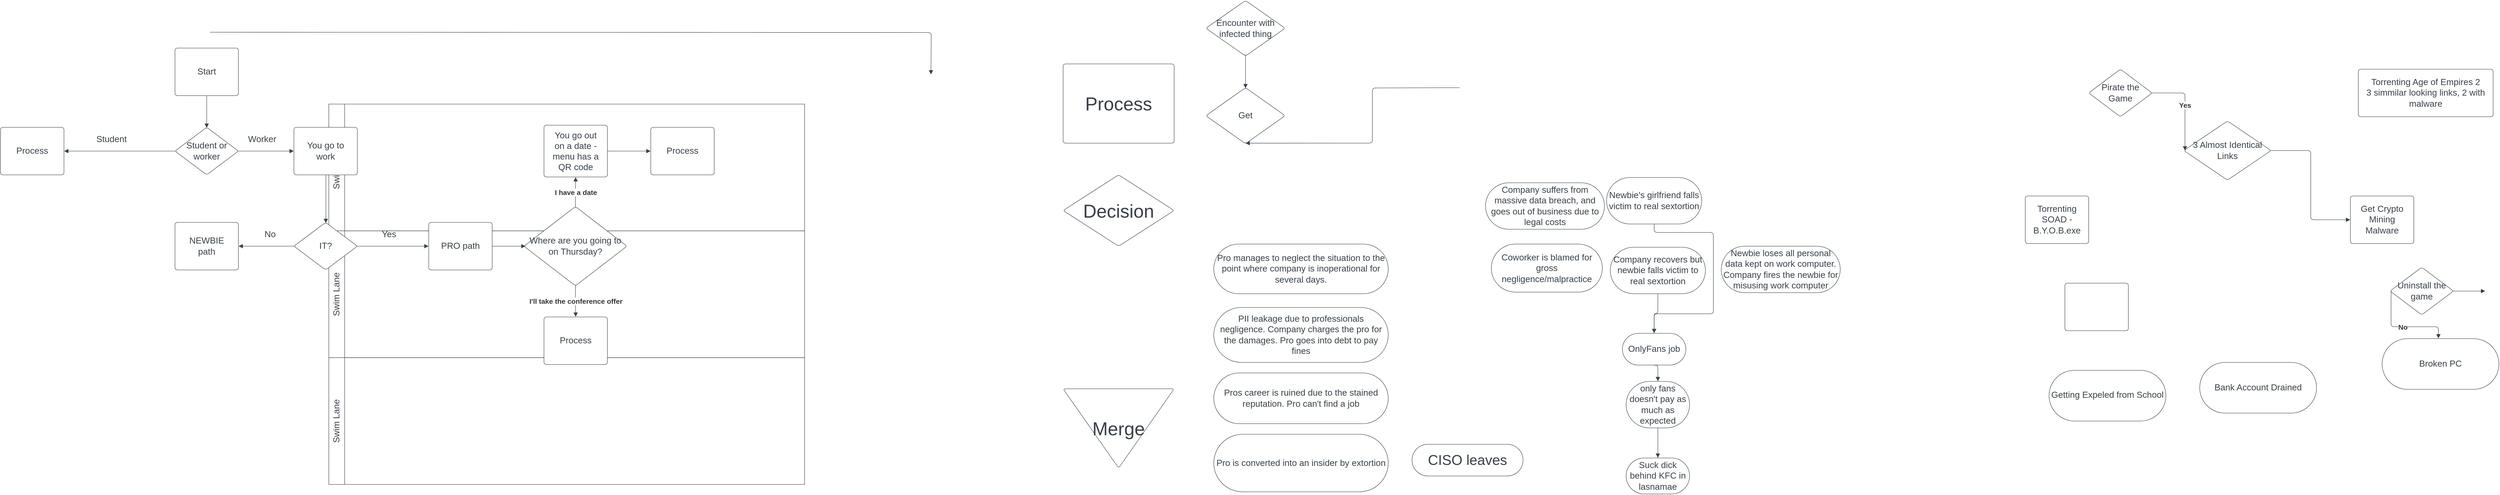 <mxfile version="20.6.0" type="github">
  <diagram id="C5RBs43oDa-KdzZeNtuy" name="Page-1">
    <mxGraphModel dx="7342" dy="3120" grid="1" gridSize="10" guides="1" tooltips="1" connect="1" arrows="1" fold="1" page="1" pageScale="1" pageWidth="827" pageHeight="1169" math="0" shadow="0">
      <root>
        <mxCell id="WIyWlLk6GJQsqaUBKTNV-0" />
        <mxCell id="WIyWlLk6GJQsqaUBKTNV-1" parent="WIyWlLk6GJQsqaUBKTNV-0" />
        <UserObject label="Torrenting Age of Empires 2&#xa;3 simmilar looking links, 2 with malware" lucidchartObjectId="aHn~U2lk~q1L" id="Fv76a3I3B7tXcrqNxbKV-1">
          <mxCell style="html=1;overflow=block;blockSpacing=1;whiteSpace=wrap;fontSize=16.7;fontColor=#3a414a;spacing=9;strokeColor=#3a414a;strokeOpacity=100;rounded=1;absoluteArcSize=1;arcSize=9;strokeWidth=0.8;" vertex="1" parent="WIyWlLk6GJQsqaUBKTNV-1">
            <mxGeometry x="3240" y="170" width="255" height="90" as="geometry" />
          </mxCell>
        </UserObject>
        <UserObject label="Torrenting SOAD - B.Y.O.B.exe" lucidchartObjectId="pJn~HxXWkLlU" id="Fv76a3I3B7tXcrqNxbKV-2">
          <mxCell style="html=1;overflow=block;blockSpacing=1;whiteSpace=wrap;fontSize=16.7;fontColor=#3a414a;spacing=9;strokeColor=#3a414a;strokeOpacity=100;rounded=1;absoluteArcSize=1;arcSize=9;strokeWidth=0.8;" vertex="1" parent="WIyWlLk6GJQsqaUBKTNV-1">
            <mxGeometry x="2610" y="410" width="120" height="90" as="geometry" />
          </mxCell>
        </UserObject>
        <UserObject label="" lucidchartObjectId="~7ybA-g.w8CT" id="Fv76a3I3B7tXcrqNxbKV-3">
          <mxCell style="html=1;overflow=block;blockSpacing=1;whiteSpace=wrap;fontSize=13;spacing=9;strokeColor=#3a414a;strokeOpacity=100;rounded=1;absoluteArcSize=1;arcSize=9;strokeWidth=0.8;" vertex="1" parent="WIyWlLk6GJQsqaUBKTNV-1">
            <mxGeometry x="2685" y="575" width="120" height="90" as="geometry" />
          </mxCell>
        </UserObject>
        <UserObject label="&lt;div style=&quot;display: flex; justify-content: center; text-align: center; align-items: baseline; font-size: 0; line-height: 1.25;margin-top: -2px;&quot;&gt;&lt;span&gt;&lt;span style=&quot;font-size:16.7px;color:#3a414a;&quot;&gt;&lt;span style=&quot;font-size:16.7px;color:#3a414a;&quot;&gt;Gett&lt;/span&gt;&lt;span style=&quot;font-size:16.7px;color:#3a414a;&quot;&gt;ing Expeled from School&lt;/span&gt;&lt;/span&gt;&lt;/span&gt;&lt;/div&gt;" lucidchartObjectId="j9ybhGpfoPrV" id="Fv76a3I3B7tXcrqNxbKV-4">
          <mxCell style="html=1;overflow=block;blockSpacing=1;whiteSpace=wrap;rounded=1;arcSize=50;fontSize=13;spacing=3.8;strokeColor=#3a414a;strokeOpacity=100;strokeWidth=0.8;" vertex="1" parent="WIyWlLk6GJQsqaUBKTNV-1">
            <mxGeometry x="2655" y="740" width="221" height="96" as="geometry" />
          </mxCell>
        </UserObject>
        <UserObject label="Broken PC" lucidchartObjectId="e-yb9OJhcvEY" id="Fv76a3I3B7tXcrqNxbKV-5">
          <mxCell style="html=1;overflow=block;blockSpacing=1;whiteSpace=wrap;rounded=1;arcSize=50;fontSize=16.7;fontColor=#3a414a;spacing=3.8;strokeColor=#3a414a;strokeOpacity=100;strokeWidth=0.8;" vertex="1" parent="WIyWlLk6GJQsqaUBKTNV-1">
            <mxGeometry x="3285" y="680" width="221" height="96" as="geometry" />
          </mxCell>
        </UserObject>
        <UserObject label="Bank Account Drained" lucidchartObjectId="G~ybInmnv5Qn" id="Fv76a3I3B7tXcrqNxbKV-6">
          <mxCell style="html=1;overflow=block;blockSpacing=1;whiteSpace=wrap;rounded=1;arcSize=50;fontSize=16.7;fontColor=#3a414a;spacing=3.8;strokeColor=#3a414a;strokeOpacity=100;strokeWidth=0.8;" vertex="1" parent="WIyWlLk6GJQsqaUBKTNV-1">
            <mxGeometry x="2940" y="725" width="221" height="96" as="geometry" />
          </mxCell>
        </UserObject>
        <UserObject label="Pirate the Game" lucidchartObjectId="fbzbBZL41lnq" id="Fv76a3I3B7tXcrqNxbKV-7">
          <mxCell style="html=1;overflow=block;blockSpacing=1;whiteSpace=wrap;rhombus;fontSize=16.7;fontColor=#3a414a;spacing=3.8;strokeColor=#3a414a;strokeOpacity=100;rounded=1;absoluteArcSize=1;arcSize=9;strokeWidth=0.8;" vertex="1" parent="WIyWlLk6GJQsqaUBKTNV-1">
            <mxGeometry x="2730" y="170" width="120" height="90" as="geometry" />
          </mxCell>
        </UserObject>
        <UserObject label="" lucidchartObjectId="wbzbQ69lEg2k" id="Fv76a3I3B7tXcrqNxbKV-8">
          <mxCell style="html=1;jettySize=18;whiteSpace=wrap;fontSize=13.3;fontColor=#333333;fontStyle=1;strokeColor=#3a414a;strokeOpacity=100;strokeWidth=0.8;rounded=1;arcSize=12;edgeStyle=orthogonalEdgeStyle;startArrow=none;endArrow=block;endFill=1;exitX=0.984;exitY=0.5;exitPerimeter=0;entryX=0.013;entryY=0.5;entryPerimeter=0;" edge="1" parent="WIyWlLk6GJQsqaUBKTNV-1" source="Fv76a3I3B7tXcrqNxbKV-7" target="Fv76a3I3B7tXcrqNxbKV-10">
            <mxGeometry width="100" height="100" relative="1" as="geometry">
              <Array as="points" />
            </mxGeometry>
          </mxCell>
        </UserObject>
        <mxCell id="Fv76a3I3B7tXcrqNxbKV-9" value="Yes" style="text;html=1;resizable=0;labelBackgroundColor=default;align=center;verticalAlign=middle;fontStyle=1;fontColor=#333333;fontSize=13.3;" vertex="1" parent="Fv76a3I3B7tXcrqNxbKV-8">
          <mxGeometry relative="1" as="geometry" />
        </mxCell>
        <UserObject label="3 Almost Identical Links" lucidchartObjectId="IbzbPci9w6el" id="Fv76a3I3B7tXcrqNxbKV-10">
          <mxCell style="html=1;overflow=block;blockSpacing=1;whiteSpace=wrap;rhombus;fontSize=16.7;fontColor=#3a414a;spacing=3.8;strokeColor=#3a414a;strokeOpacity=100;rounded=1;absoluteArcSize=1;arcSize=9;strokeWidth=0.8;" vertex="1" parent="WIyWlLk6GJQsqaUBKTNV-1">
            <mxGeometry x="2910" y="268" width="165" height="112" as="geometry" />
          </mxCell>
        </UserObject>
        <UserObject label="Get Crypto Mining Malware" lucidchartObjectId="3czbiZbNeALd" id="Fv76a3I3B7tXcrqNxbKV-11">
          <mxCell style="html=1;overflow=block;blockSpacing=1;whiteSpace=wrap;fontSize=16.7;fontColor=#3a414a;spacing=9;strokeColor=#3a414a;strokeOpacity=100;rounded=1;absoluteArcSize=1;arcSize=9;strokeWidth=0.8;" vertex="1" parent="WIyWlLk6GJQsqaUBKTNV-1">
            <mxGeometry x="3225" y="410" width="120" height="90" as="geometry" />
          </mxCell>
        </UserObject>
        <UserObject label="" lucidchartObjectId="Fdzbukbe~-6w" id="Fv76a3I3B7tXcrqNxbKV-12">
          <mxCell style="html=1;jettySize=18;whiteSpace=wrap;fontSize=13;strokeColor=#3a414a;strokeOpacity=100;strokeWidth=0.8;rounded=1;arcSize=12;edgeStyle=orthogonalEdgeStyle;startArrow=none;endArrow=block;endFill=1;exitX=0.987;exitY=0.5;exitPerimeter=0;entryX=-0.003;entryY=0.5;entryPerimeter=0;" edge="1" parent="WIyWlLk6GJQsqaUBKTNV-1" source="Fv76a3I3B7tXcrqNxbKV-10" target="Fv76a3I3B7tXcrqNxbKV-11">
            <mxGeometry width="100" height="100" relative="1" as="geometry">
              <Array as="points" />
            </mxGeometry>
          </mxCell>
        </UserObject>
        <UserObject label="Uninstall the game" lucidchartObjectId="VfzbTYH0x9K3" id="Fv76a3I3B7tXcrqNxbKV-13">
          <mxCell style="html=1;overflow=block;blockSpacing=1;whiteSpace=wrap;rhombus;fontSize=16.7;fontColor=#3a414a;spacing=3.8;strokeColor=#3a414a;strokeOpacity=100;rounded=1;absoluteArcSize=1;arcSize=9;strokeWidth=0.8;" vertex="1" parent="WIyWlLk6GJQsqaUBKTNV-1">
            <mxGeometry x="3300" y="545" width="120" height="90" as="geometry" />
          </mxCell>
        </UserObject>
        <UserObject label="" lucidchartObjectId="9fzbxa7C7ogB" id="Fv76a3I3B7tXcrqNxbKV-14">
          <mxCell style="html=1;jettySize=18;whiteSpace=wrap;fontSize=13;strokeColor=#3a414a;strokeOpacity=100;strokeWidth=0.8;rounded=1;arcSize=12;edgeStyle=orthogonalEdgeStyle;startArrow=none;endArrow=block;endFill=1;exitX=0.984;exitY=0.5;exitPerimeter=0;" edge="1" parent="WIyWlLk6GJQsqaUBKTNV-1" source="Fv76a3I3B7tXcrqNxbKV-13">
            <mxGeometry width="100" height="100" relative="1" as="geometry">
              <Array as="points" />
              <mxPoint x="3480" y="590" as="targetPoint" />
            </mxGeometry>
          </mxCell>
        </UserObject>
        <UserObject label="" lucidchartObjectId="pgzbawx5_AJ5" id="Fv76a3I3B7tXcrqNxbKV-15">
          <mxCell style="html=1;jettySize=18;whiteSpace=wrap;fontSize=13.3;fontColor=#333333;fontStyle=1;strokeColor=#3a414a;strokeOpacity=100;strokeWidth=0.8;rounded=1;arcSize=12;edgeStyle=orthogonalEdgeStyle;startArrow=none;endArrow=block;endFill=1;exitX=0.016;exitY=0.5;exitPerimeter=0;entryX=0.482;entryY=-0.004;entryPerimeter=0;" edge="1" parent="WIyWlLk6GJQsqaUBKTNV-1" source="Fv76a3I3B7tXcrqNxbKV-13" target="Fv76a3I3B7tXcrqNxbKV-5">
            <mxGeometry width="100" height="100" relative="1" as="geometry">
              <Array as="points" />
            </mxGeometry>
          </mxCell>
        </UserObject>
        <mxCell id="Fv76a3I3B7tXcrqNxbKV-16" value="No" style="text;html=1;resizable=0;labelBackgroundColor=default;align=center;verticalAlign=middle;fontStyle=1;fontColor=#333333;fontSize=13.3;" vertex="1" parent="Fv76a3I3B7tXcrqNxbKV-15">
          <mxGeometry relative="1" as="geometry" />
        </mxCell>
        <UserObject label="Newbie loses all personal data kept on work computer. Company fires the newbie for misusing work computer" lucidchartObjectId="TFn~0lkABdut" id="Fv76a3I3B7tXcrqNxbKV-17">
          <mxCell style="html=1;overflow=block;blockSpacing=1;whiteSpace=wrap;rounded=1;arcSize=50;fontSize=16.7;fontColor=#3a414a;spacing=3.8;strokeColor=#3a414a;strokeOpacity=100;strokeWidth=0.8;" vertex="1" parent="WIyWlLk6GJQsqaUBKTNV-1">
            <mxGeometry x="2035" y="505" width="225" height="88" as="geometry" />
          </mxCell>
        </UserObject>
        <UserObject label="Company recovers but newbie falls victim to real sextortion" lucidchartObjectId="WFn~1iyr0TYj" id="Fv76a3I3B7tXcrqNxbKV-18">
          <mxCell style="html=1;overflow=block;blockSpacing=1;whiteSpace=wrap;rounded=1;arcSize=50;fontSize=16.7;fontColor=#3a414a;spacing=3.8;strokeColor=#3a414a;strokeOpacity=100;strokeWidth=0.8;" vertex="1" parent="WIyWlLk6GJQsqaUBKTNV-1">
            <mxGeometry x="1825" y="507" width="180" height="88" as="geometry" />
          </mxCell>
        </UserObject>
        <UserObject label="OnlyFans job" lucidchartObjectId="wIn~rF7nmvWi" id="Fv76a3I3B7tXcrqNxbKV-19">
          <mxCell style="html=1;overflow=block;blockSpacing=1;whiteSpace=wrap;rounded=1;arcSize=50;fontSize=16.7;fontColor=#3a414a;spacing=3.8;strokeColor=#3a414a;strokeOpacity=100;strokeWidth=0.8;" vertex="1" parent="WIyWlLk6GJQsqaUBKTNV-1">
            <mxGeometry x="1848" y="670" width="120" height="60" as="geometry" />
          </mxCell>
        </UserObject>
        <UserObject label="" lucidchartObjectId="FIn~wVFJKGvR" id="Fv76a3I3B7tXcrqNxbKV-20">
          <mxCell style="html=1;jettySize=18;whiteSpace=wrap;fontSize=13;strokeColor=#3a414a;strokeOpacity=100;strokeWidth=0.8;rounded=1;arcSize=12;edgeStyle=orthogonalEdgeStyle;startArrow=none;endArrow=block;endFill=1;exitX=0.5;exitY=1.004;exitPerimeter=0;entryX=0.5;entryY=-0.006;entryPerimeter=0;" edge="1" parent="WIyWlLk6GJQsqaUBKTNV-1" source="Fv76a3I3B7tXcrqNxbKV-18" target="Fv76a3I3B7tXcrqNxbKV-19">
            <mxGeometry width="100" height="100" relative="1" as="geometry">
              <Array as="points" />
            </mxGeometry>
          </mxCell>
        </UserObject>
        <UserObject label="Pro manages to neglect the situation to the point where company is inoperational for several days." lucidchartObjectId="YKn~h_X4o1VD" id="Fv76a3I3B7tXcrqNxbKV-21">
          <mxCell style="html=1;overflow=block;blockSpacing=1;whiteSpace=wrap;rounded=1;arcSize=50;fontSize=16.7;fontColor=#3a414a;spacing=3.8;strokeColor=#3a414a;strokeOpacity=100;strokeWidth=0.8;" vertex="1" parent="WIyWlLk6GJQsqaUBKTNV-1">
            <mxGeometry x="1075" y="501" width="330" height="94" as="geometry" />
          </mxCell>
        </UserObject>
        <UserObject label="Company suffers from massive data breach, and goes out of business due to legal costs" lucidchartObjectId="5Kn~Tkd7QFde" id="Fv76a3I3B7tXcrqNxbKV-22">
          <mxCell style="html=1;overflow=block;blockSpacing=1;whiteSpace=wrap;rounded=1;arcSize=50;fontSize=16.7;fontColor=#3a414a;spacing=3.8;strokeColor=#3a414a;strokeOpacity=100;strokeWidth=0.8;" vertex="1" parent="WIyWlLk6GJQsqaUBKTNV-1">
            <mxGeometry x="1589" y="385" width="225" height="88" as="geometry" />
          </mxCell>
        </UserObject>
        <UserObject label="Coworker is blamed for gross negligence/malpractice" lucidchartObjectId="NWn~ygerSUhz" id="Fv76a3I3B7tXcrqNxbKV-23">
          <mxCell style="html=1;overflow=block;blockSpacing=1;whiteSpace=wrap;rounded=1;arcSize=50;fontSize=16.7;fontColor=#3a414a;spacing=3.8;strokeColor=#3a414a;strokeOpacity=100;strokeWidth=0.8;" vertex="1" parent="WIyWlLk6GJQsqaUBKTNV-1">
            <mxGeometry x="1600" y="501" width="210" height="91" as="geometry" />
          </mxCell>
        </UserObject>
        <UserObject label="Encounter with infected thing" lucidchartObjectId="GYn~yvQWlH8s" id="Fv76a3I3B7tXcrqNxbKV-24">
          <mxCell style="html=1;overflow=block;blockSpacing=1;whiteSpace=wrap;rhombus;fontSize=16.7;fontColor=#3a414a;spacing=3.8;strokeColor=#3a414a;strokeOpacity=100;rounded=1;absoluteArcSize=1;arcSize=9;strokeWidth=0.8;" vertex="1" parent="WIyWlLk6GJQsqaUBKTNV-1">
            <mxGeometry x="1060" y="40" width="150" height="105" as="geometry" />
          </mxCell>
        </UserObject>
        <UserObject label="" lucidchartObjectId="GYn~lvGw1G5n" id="Fv76a3I3B7tXcrqNxbKV-25">
          <mxCell style="html=1;jettySize=18;whiteSpace=wrap;fontSize=13;strokeColor=#3a414a;strokeOpacity=100;strokeWidth=0.8;rounded=1;arcSize=12;edgeStyle=orthogonalEdgeStyle;startArrow=none;endArrow=block;endFill=1;exitX=0.5;exitY=0.99;exitPerimeter=0;entryX=0.5;entryY=0.01;entryPerimeter=0;" edge="1" parent="WIyWlLk6GJQsqaUBKTNV-1" source="Fv76a3I3B7tXcrqNxbKV-24" target="Fv76a3I3B7tXcrqNxbKV-26">
            <mxGeometry width="100" height="100" relative="1" as="geometry">
              <Array as="points" />
            </mxGeometry>
          </mxCell>
        </UserObject>
        <UserObject label="Get" lucidchartObjectId="GYn~DvPPzlFX" id="Fv76a3I3B7tXcrqNxbKV-26">
          <mxCell style="html=1;overflow=block;blockSpacing=1;whiteSpace=wrap;rhombus;fontSize=16.7;fontColor=#3a414a;spacing=3.8;strokeColor=#3a414a;strokeOpacity=100;rounded=1;absoluteArcSize=1;arcSize=9;strokeWidth=0.8;" vertex="1" parent="WIyWlLk6GJQsqaUBKTNV-1">
            <mxGeometry x="1060" y="205" width="150" height="106" as="geometry" />
          </mxCell>
        </UserObject>
        <UserObject label="Process" lucidchartObjectId="-6ybv-WZj0Fk" id="Fv76a3I3B7tXcrqNxbKV-27">
          <mxCell style="html=1;overflow=block;blockSpacing=1;whiteSpace=wrap;fontSize=35;fontColor=#3a414a;spacing=9;strokeColor=#3a414a;strokeOpacity=100;rounded=1;absoluteArcSize=1;arcSize=9;strokeWidth=0.8;" vertex="1" parent="WIyWlLk6GJQsqaUBKTNV-1">
            <mxGeometry x="790" y="160" width="210" height="150" as="geometry" />
          </mxCell>
        </UserObject>
        <UserObject label="Decision" lucidchartObjectId="k7ybLrz14hTr" id="Fv76a3I3B7tXcrqNxbKV-28">
          <mxCell style="html=1;overflow=block;blockSpacing=1;whiteSpace=wrap;rhombus;fontSize=35;fontColor=#3a414a;spacing=3.8;strokeColor=#3a414a;strokeOpacity=100;rounded=1;absoluteArcSize=1;arcSize=9;strokeWidth=0.8;" vertex="1" parent="WIyWlLk6GJQsqaUBKTNV-1">
            <mxGeometry x="790" y="370" width="210" height="135" as="geometry" />
          </mxCell>
        </UserObject>
        <UserObject label="CISO leaves" lucidchartObjectId="B7yb_Pnw9.HB" id="Fv76a3I3B7tXcrqNxbKV-29">
          <mxCell style="html=1;overflow=block;blockSpacing=1;whiteSpace=wrap;rounded=1;arcSize=50;fontSize=26.7;fontColor=#3a414a;spacing=3.8;strokeColor=#3a414a;strokeOpacity=100;strokeWidth=0.8;" vertex="1" parent="WIyWlLk6GJQsqaUBKTNV-1">
            <mxGeometry x="1450" y="880" width="210" height="60" as="geometry" />
          </mxCell>
        </UserObject>
        <UserObject label="Merge" lucidchartObjectId="t8ybQ4ks~9Tp" id="Fv76a3I3B7tXcrqNxbKV-30">
          <mxCell style="html=1;overflow=block;blockSpacing=1;whiteSpace=wrap;triangle;direction=south;anchorPointDirection=0;fontSize=35;fontColor=#3a414a;spacing=3.8;strokeColor=#3a414a;strokeOpacity=100;rounded=1;absoluteArcSize=1;arcSize=9;strokeWidth=0.8;" vertex="1" parent="WIyWlLk6GJQsqaUBKTNV-1">
            <mxGeometry x="790" y="775" width="210" height="150" as="geometry" />
          </mxCell>
        </UserObject>
        <UserObject label="Newbie&#39;s girlfriend falls victim to real sextortion" lucidchartObjectId="gbzbr81Mn5zN" id="Fv76a3I3B7tXcrqNxbKV-31">
          <mxCell style="html=1;overflow=block;blockSpacing=1;whiteSpace=wrap;rounded=1;arcSize=50;fontSize=16.7;fontColor=#3a414a;spacing=3.8;strokeColor=#3a414a;strokeOpacity=100;strokeWidth=0.8;" vertex="1" parent="WIyWlLk6GJQsqaUBKTNV-1">
            <mxGeometry x="1818" y="375" width="180" height="88" as="geometry" />
          </mxCell>
        </UserObject>
        <UserObject label="" lucidchartObjectId="KbzbhwGE0zK2" id="Fv76a3I3B7tXcrqNxbKV-32">
          <mxCell style="html=1;jettySize=18;whiteSpace=wrap;fontSize=13;strokeColor=#3a414a;strokeOpacity=100;strokeWidth=0.8;rounded=1;arcSize=12;edgeStyle=orthogonalEdgeStyle;startArrow=none;endArrow=block;endFill=1;exitX=0.5;exitY=1.004;exitPerimeter=0;entryX=0.5;entryY=-0.006;entryPerimeter=0;" edge="1" parent="WIyWlLk6GJQsqaUBKTNV-1" source="Fv76a3I3B7tXcrqNxbKV-31" target="Fv76a3I3B7tXcrqNxbKV-19">
            <mxGeometry width="100" height="100" relative="1" as="geometry">
              <Array as="points">
                <mxPoint x="1908" y="479" />
                <mxPoint x="2020" y="479" />
                <mxPoint x="2020" y="633" />
                <mxPoint x="1908" y="633" />
              </Array>
            </mxGeometry>
          </mxCell>
        </UserObject>
        <UserObject label="PII leakage due to professionals negligence. Company charges the pro for the damages. Pro goes into debt to pay fines" lucidchartObjectId="dqzb7Q81FWva" id="Fv76a3I3B7tXcrqNxbKV-33">
          <mxCell style="html=1;overflow=block;blockSpacing=1;whiteSpace=wrap;rounded=1;arcSize=50;fontSize=16.7;fontColor=#3a414a;spacing=3.8;strokeColor=#3a414a;strokeOpacity=100;strokeWidth=0.8;" vertex="1" parent="WIyWlLk6GJQsqaUBKTNV-1">
            <mxGeometry x="1075" y="621" width="330" height="104" as="geometry" />
          </mxCell>
        </UserObject>
        <UserObject label="Pros career is ruined due to the stained reputation. Pro can&#39;t find a job" lucidchartObjectId="1qzbNTaXmMs5" id="Fv76a3I3B7tXcrqNxbKV-34">
          <mxCell style="html=1;overflow=block;blockSpacing=1;whiteSpace=wrap;rounded=1;arcSize=50;fontSize=16.7;fontColor=#3a414a;spacing=3.8;strokeColor=#3a414a;strokeOpacity=100;strokeWidth=0.8;" vertex="1" parent="WIyWlLk6GJQsqaUBKTNV-1">
            <mxGeometry x="1075" y="745" width="330" height="96" as="geometry" />
          </mxCell>
        </UserObject>
        <UserObject label="Pro is converted into an insider by extortion" lucidchartObjectId="NrzbvfS4pkd~" id="Fv76a3I3B7tXcrqNxbKV-35">
          <mxCell style="html=1;overflow=block;blockSpacing=1;whiteSpace=wrap;rounded=1;arcSize=50;fontSize=16.7;fontColor=#3a414a;spacing=3.8;strokeColor=#3a414a;strokeOpacity=100;strokeWidth=0.8;" vertex="1" parent="WIyWlLk6GJQsqaUBKTNV-1">
            <mxGeometry x="1075" y="861" width="330" height="109" as="geometry" />
          </mxCell>
        </UserObject>
        <UserObject label="" lucidchartObjectId="evzbR4wp72Lu" id="Fv76a3I3B7tXcrqNxbKV-36">
          <mxCell style="html=1;jettySize=18;whiteSpace=wrap;fontSize=13;strokeColor=#3a414a;strokeOpacity=100;strokeWidth=0.8;rounded=1;arcSize=12;edgeStyle=orthogonalEdgeStyle;startArrow=none;endArrow=block;endFill=1;exitX=0.5;exitY=1.006;exitPerimeter=0;entryX=0.5;entryY=-0.004;entryPerimeter=0;" edge="1" parent="WIyWlLk6GJQsqaUBKTNV-1" source="Fv76a3I3B7tXcrqNxbKV-19" target="Fv76a3I3B7tXcrqNxbKV-37">
            <mxGeometry width="100" height="100" relative="1" as="geometry">
              <Array as="points" />
            </mxGeometry>
          </mxCell>
        </UserObject>
        <UserObject label="only fans doesn&#39;t pay as much as expected" lucidchartObjectId="gvzbGEmv-~gL" id="Fv76a3I3B7tXcrqNxbKV-37">
          <mxCell style="html=1;overflow=block;blockSpacing=1;whiteSpace=wrap;rounded=1;arcSize=50;fontSize=16.7;fontColor=#3a414a;spacing=3.8;strokeColor=#3a414a;strokeOpacity=100;strokeWidth=0.8;" vertex="1" parent="WIyWlLk6GJQsqaUBKTNV-1">
            <mxGeometry x="1855" y="761" width="120" height="88" as="geometry" />
          </mxCell>
        </UserObject>
        <UserObject label="" lucidchartObjectId="pvzbnMMgi4mJ" id="Fv76a3I3B7tXcrqNxbKV-38">
          <mxCell style="html=1;jettySize=18;whiteSpace=wrap;fontSize=13;strokeColor=#3a414a;strokeOpacity=100;strokeWidth=0.8;rounded=1;arcSize=12;edgeStyle=orthogonalEdgeStyle;startArrow=none;endArrow=block;endFill=1;exitX=0.5;exitY=1.004;exitPerimeter=0;entryX=0.5;entryY=-0.006;entryPerimeter=0;" edge="1" parent="WIyWlLk6GJQsqaUBKTNV-1" source="Fv76a3I3B7tXcrqNxbKV-37" target="Fv76a3I3B7tXcrqNxbKV-39">
            <mxGeometry width="100" height="100" relative="1" as="geometry">
              <Array as="points" />
            </mxGeometry>
          </mxCell>
        </UserObject>
        <UserObject label="Suck dick behind KFC in lasnamae" lucidchartObjectId="rvzbZoBcCjfF" id="Fv76a3I3B7tXcrqNxbKV-39">
          <mxCell style="html=1;overflow=block;blockSpacing=1;whiteSpace=wrap;rounded=1;arcSize=50;fontSize=16.7;fontColor=#3a414a;spacing=3.8;strokeColor=#3a414a;strokeOpacity=100;strokeWidth=0.8;" vertex="1" parent="WIyWlLk6GJQsqaUBKTNV-1">
            <mxGeometry x="1855" y="906" width="120" height="68" as="geometry" />
          </mxCell>
        </UserObject>
        <UserObject label="" lucidchartObjectId="~EzbGVSIAdHl" id="Fv76a3I3B7tXcrqNxbKV-40">
          <mxCell style="html=1;jettySize=18;whiteSpace=wrap;fontSize=13;strokeColor=#3a414a;strokeOpacity=100;strokeWidth=0.8;rounded=1;arcSize=12;edgeStyle=orthogonalEdgeStyle;startArrow=none;endArrow=block;endFill=1;exitX=0.389;exitY=0.682;exitPerimeter=0;" edge="1" parent="WIyWlLk6GJQsqaUBKTNV-1">
            <mxGeometry width="100" height="100" relative="1" as="geometry">
              <Array as="points" />
              <mxPoint x="-824" y="100" as="sourcePoint" />
              <mxPoint x="540" y="180" as="targetPoint" />
            </mxGeometry>
          </mxCell>
        </UserObject>
        <UserObject label="" lucidchartObjectId="xFzbGi7lYedz" id="Fv76a3I3B7tXcrqNxbKV-41">
          <mxCell style="html=1;jettySize=18;whiteSpace=wrap;fontSize=13;strokeColor=#3a414a;strokeOpacity=100;strokeWidth=0.8;rounded=1;arcSize=12;edgeStyle=orthogonalEdgeStyle;startArrow=none;endArrow=block;endFill=1;entryX=0.5;entryY=0.99;entryPerimeter=0;" edge="1" parent="WIyWlLk6GJQsqaUBKTNV-1" target="Fv76a3I3B7tXcrqNxbKV-26">
            <mxGeometry width="100" height="100" relative="1" as="geometry">
              <Array as="points" />
              <mxPoint x="1540" y="205" as="sourcePoint" />
            </mxGeometry>
          </mxCell>
        </UserObject>
        <mxCell id="Fv76a3I3B7tXcrqNxbKV-42" value="" style="fillColor=none;strokeColor=none;pointerEvents=0;fontStyle=0;html=1;whiteSpace=wrap;container=1;collapsible=0;childLayout=stackLayout;resizeParent=1;dropTarget=0;horizontalStack=0;fontSize=13;spacing=0;strokeOpacity=100;rounded=1;absoluteArcSize=1;arcSize=9;horizontal=0;strokeWidth=0.8;" vertex="1" parent="WIyWlLk6GJQsqaUBKTNV-1">
          <mxGeometry x="-599" y="236" width="900" height="720" isRotated="1" as="geometry" />
        </mxCell>
        <mxCell id="Fv76a3I3B7tXcrqNxbKV-43" value="Swim Lane" style="swimlane;html=1;whiteSpace=wrap;connectable=0;fontStyle=0;startSize=30;dropTarget=0;rounded=0;horizontal=0;spacing=0;strokeColor=#3a414a;strokeOpacity=100;strokeWidth=0.8;container=1;pointerEvents=0;collapsible=0;recursiveResize=0;fontSize=16.7;fontColor=#3a414a;" vertex="1" parent="Fv76a3I3B7tXcrqNxbKV-42">
          <mxGeometry width="900" height="240" as="geometry" />
        </mxCell>
        <mxCell id="Fv76a3I3B7tXcrqNxbKV-44" value="Swim Lane" style="swimlane;html=1;whiteSpace=wrap;connectable=0;fontStyle=0;startSize=30;dropTarget=0;rounded=0;horizontal=0;spacing=0;strokeColor=#3a414a;strokeOpacity=100;strokeWidth=0.8;container=1;pointerEvents=0;collapsible=0;recursiveResize=0;fontSize=16.7;fontColor=#3a414a;" vertex="1" parent="Fv76a3I3B7tXcrqNxbKV-42">
          <mxGeometry y="240" width="900" height="240" as="geometry" />
        </mxCell>
        <mxCell id="Fv76a3I3B7tXcrqNxbKV-45" value="Swim Lane" style="swimlane;html=1;whiteSpace=wrap;connectable=0;fontStyle=0;startSize=30;dropTarget=0;rounded=0;horizontal=0;spacing=0;strokeColor=#3a414a;strokeOpacity=100;strokeWidth=0.8;container=1;pointerEvents=0;collapsible=0;recursiveResize=0;fontSize=16.7;fontColor=#3a414a;" vertex="1" parent="Fv76a3I3B7tXcrqNxbKV-42">
          <mxGeometry y="480" width="900" height="240" as="geometry" />
        </mxCell>
        <UserObject label="Start" lucidchartObjectId="15ybWUrxzXfq" id="Fv76a3I3B7tXcrqNxbKV-46">
          <mxCell style="html=1;overflow=block;blockSpacing=1;whiteSpace=wrap;fontSize=16.7;fontColor=#3a414a;spacing=9;strokeColor=#3a414a;strokeOpacity=100;rounded=1;absoluteArcSize=1;arcSize=9;strokeWidth=0.8;" vertex="1" parent="WIyWlLk6GJQsqaUBKTNV-1">
            <mxGeometry x="-890" y="130" width="120" height="90" as="geometry" />
          </mxCell>
        </UserObject>
        <UserObject label="Student or worker" lucidchartObjectId="~5ybAg7iZHmq" id="Fv76a3I3B7tXcrqNxbKV-47">
          <mxCell style="html=1;overflow=block;blockSpacing=1;whiteSpace=wrap;rhombus;fontSize=16.7;fontColor=#3a414a;spacing=3.8;strokeColor=#3a414a;strokeOpacity=100;rounded=1;absoluteArcSize=1;arcSize=9;strokeWidth=0.8;" vertex="1" parent="WIyWlLk6GJQsqaUBKTNV-1">
            <mxGeometry x="-890" y="280" width="120" height="90" as="geometry" />
          </mxCell>
        </UserObject>
        <UserObject label="" lucidchartObjectId="d6ybUppM5.hG" id="Fv76a3I3B7tXcrqNxbKV-48">
          <mxCell style="html=1;jettySize=18;whiteSpace=wrap;fontSize=13;strokeColor=#3a414a;strokeOpacity=100;strokeWidth=0.8;rounded=1;arcSize=12;edgeStyle=orthogonalEdgeStyle;startArrow=none;endArrow=block;endFill=1;exitX=0.5;exitY=1.004;exitPerimeter=0;entryX=0.5;entryY=0.012;entryPerimeter=0;" edge="1" parent="WIyWlLk6GJQsqaUBKTNV-1" source="Fv76a3I3B7tXcrqNxbKV-46" target="Fv76a3I3B7tXcrqNxbKV-47">
            <mxGeometry width="100" height="100" relative="1" as="geometry">
              <Array as="points" />
            </mxGeometry>
          </mxCell>
        </UserObject>
        <UserObject label="" lucidchartObjectId="F6yb4zQEIHZo" id="Fv76a3I3B7tXcrqNxbKV-49">
          <mxCell style="html=1;jettySize=18;whiteSpace=wrap;fontSize=13;strokeColor=#3a414a;strokeOpacity=100;strokeWidth=0.8;rounded=1;arcSize=12;edgeStyle=orthogonalEdgeStyle;startArrow=none;endArrow=block;endFill=1;exitX=0.984;exitY=0.5;exitPerimeter=0;entryX=-0.003;entryY=0.5;entryPerimeter=0;" edge="1" parent="WIyWlLk6GJQsqaUBKTNV-1" source="Fv76a3I3B7tXcrqNxbKV-47" target="Fv76a3I3B7tXcrqNxbKV-50">
            <mxGeometry width="100" height="100" relative="1" as="geometry">
              <Array as="points" />
            </mxGeometry>
          </mxCell>
        </UserObject>
        <UserObject label="You go to work" lucidchartObjectId="L6yb~rcC3omg" id="Fv76a3I3B7tXcrqNxbKV-50">
          <mxCell style="html=1;overflow=block;blockSpacing=1;whiteSpace=wrap;fontSize=16.7;fontColor=#3a414a;spacing=9;strokeColor=#3a414a;strokeOpacity=100;rounded=1;absoluteArcSize=1;arcSize=9;strokeWidth=0.8;" vertex="1" parent="WIyWlLk6GJQsqaUBKTNV-1">
            <mxGeometry x="-665" y="280" width="120" height="90" as="geometry" />
          </mxCell>
        </UserObject>
        <UserObject label="IT?" lucidchartObjectId="66ybD7N3l-6J" id="Fv76a3I3B7tXcrqNxbKV-51">
          <mxCell style="html=1;overflow=block;blockSpacing=1;whiteSpace=wrap;rhombus;fontSize=16.7;fontColor=#3a414a;spacing=3.8;strokeColor=#3a414a;strokeOpacity=100;rounded=1;absoluteArcSize=1;arcSize=9;strokeWidth=0.8;" vertex="1" parent="WIyWlLk6GJQsqaUBKTNV-1">
            <mxGeometry x="-665" y="460" width="120" height="90" as="geometry" />
          </mxCell>
        </UserObject>
        <UserObject label="" lucidchartObjectId="86ybEq08CCTw" id="Fv76a3I3B7tXcrqNxbKV-52">
          <mxCell style="html=1;jettySize=18;whiteSpace=wrap;fontSize=13;strokeColor=#3a414a;strokeOpacity=100;strokeWidth=0.8;rounded=1;arcSize=12;edgeStyle=orthogonalEdgeStyle;startArrow=none;endArrow=block;endFill=1;exitX=0.503;exitY=1.004;exitPerimeter=0;entryX=0.503;entryY=0.013;entryPerimeter=0;" edge="1" parent="WIyWlLk6GJQsqaUBKTNV-1" source="Fv76a3I3B7tXcrqNxbKV-50" target="Fv76a3I3B7tXcrqNxbKV-51">
            <mxGeometry width="100" height="100" relative="1" as="geometry">
              <Array as="points" />
            </mxGeometry>
          </mxCell>
        </UserObject>
        <UserObject label="PRO path" lucidchartObjectId="g7yb3vDbNxn." id="Fv76a3I3B7tXcrqNxbKV-53">
          <mxCell style="html=1;overflow=block;blockSpacing=1;whiteSpace=wrap;fontSize=16.7;fontColor=#3a414a;spacing=9;strokeColor=#3a414a;strokeOpacity=100;rounded=1;absoluteArcSize=1;arcSize=9;strokeWidth=0.8;" vertex="1" parent="WIyWlLk6GJQsqaUBKTNV-1">
            <mxGeometry x="-410" y="460" width="120" height="90" as="geometry" />
          </mxCell>
        </UserObject>
        <UserObject label="" lucidchartObjectId="m7ybuINFhq4w" id="Fv76a3I3B7tXcrqNxbKV-54">
          <mxCell style="html=1;jettySize=18;whiteSpace=wrap;fontSize=13;strokeColor=#3a414a;strokeOpacity=100;strokeWidth=0.8;rounded=1;arcSize=12;edgeStyle=orthogonalEdgeStyle;startArrow=none;endArrow=block;endFill=1;exitX=0.984;exitY=0.5;exitPerimeter=0;entryX=-0.003;entryY=0.5;entryPerimeter=0;" edge="1" parent="WIyWlLk6GJQsqaUBKTNV-1" source="Fv76a3I3B7tXcrqNxbKV-51" target="Fv76a3I3B7tXcrqNxbKV-53">
            <mxGeometry width="100" height="100" relative="1" as="geometry">
              <Array as="points" />
            </mxGeometry>
          </mxCell>
        </UserObject>
        <UserObject label="Worker" lucidchartObjectId="u7ybj63G~.yd" id="Fv76a3I3B7tXcrqNxbKV-55">
          <mxCell style="html=1;overflow=block;blockSpacing=1;whiteSpace=wrap;fontSize=16.7;fontColor=#3a414a;spacing=3.8;strokeOpacity=0;fillOpacity=0;rounded=1;absoluteArcSize=1;arcSize=9;fillColor=#ffffff;strokeWidth=0.8;" vertex="1" parent="WIyWlLk6GJQsqaUBKTNV-1">
            <mxGeometry x="-815" y="280" width="180" height="45" as="geometry" />
          </mxCell>
        </UserObject>
        <UserObject label="Yes" lucidchartObjectId="A7ybHB.tkC-G" id="Fv76a3I3B7tXcrqNxbKV-56">
          <mxCell style="html=1;overflow=block;blockSpacing=1;whiteSpace=wrap;fontSize=16.7;fontColor=#3a414a;spacing=3.8;strokeOpacity=0;fillOpacity=0;rounded=1;absoluteArcSize=1;arcSize=9;fillColor=#ffffff;strokeWidth=0.8;" vertex="1" parent="WIyWlLk6GJQsqaUBKTNV-1">
            <mxGeometry x="-575" y="460" width="180" height="45" as="geometry" />
          </mxCell>
        </UserObject>
        <UserObject label="NEWBIE path" lucidchartObjectId="O7ybN9MBZP0G" id="Fv76a3I3B7tXcrqNxbKV-57">
          <mxCell style="html=1;overflow=block;blockSpacing=1;whiteSpace=wrap;fontSize=16.7;fontColor=#3a414a;spacing=9;strokeColor=#3a414a;strokeOpacity=100;rounded=1;absoluteArcSize=1;arcSize=9;strokeWidth=0.8;" vertex="1" parent="WIyWlLk6GJQsqaUBKTNV-1">
            <mxGeometry x="-890" y="460" width="120" height="90" as="geometry" />
          </mxCell>
        </UserObject>
        <UserObject label="" lucidchartObjectId="R7ybbDVH.iUI" id="Fv76a3I3B7tXcrqNxbKV-58">
          <mxCell style="html=1;jettySize=18;whiteSpace=wrap;fontSize=13;strokeColor=#3a414a;strokeOpacity=100;strokeWidth=0.8;rounded=1;arcSize=12;edgeStyle=orthogonalEdgeStyle;startArrow=none;endArrow=block;endFill=1;exitX=0.016;exitY=0.5;exitPerimeter=0;entryX=1.003;entryY=0.5;entryPerimeter=0;" edge="1" parent="WIyWlLk6GJQsqaUBKTNV-1" source="Fv76a3I3B7tXcrqNxbKV-51" target="Fv76a3I3B7tXcrqNxbKV-57">
            <mxGeometry width="100" height="100" relative="1" as="geometry">
              <Array as="points" />
            </mxGeometry>
          </mxCell>
        </UserObject>
        <UserObject label="No" lucidchartObjectId="X7yb0Xexyyy_" id="Fv76a3I3B7tXcrqNxbKV-59">
          <mxCell style="html=1;overflow=block;blockSpacing=1;whiteSpace=wrap;fontSize=16.7;fontColor=#3a414a;spacing=3.8;strokeOpacity=0;fillOpacity=0;rounded=1;absoluteArcSize=1;arcSize=9;fillColor=#ffffff;strokeWidth=0.8;" vertex="1" parent="WIyWlLk6GJQsqaUBKTNV-1">
            <mxGeometry x="-800" y="460" width="180" height="45" as="geometry" />
          </mxCell>
        </UserObject>
        <UserObject label="Process" lucidchartObjectId="m8ybgQBXlnON" id="Fv76a3I3B7tXcrqNxbKV-60">
          <mxCell style="html=1;overflow=block;blockSpacing=1;whiteSpace=wrap;fontSize=16.7;fontColor=#3a414a;spacing=9;strokeColor=#3a414a;strokeOpacity=100;rounded=1;absoluteArcSize=1;arcSize=9;strokeWidth=0.8;" vertex="1" parent="WIyWlLk6GJQsqaUBKTNV-1">
            <mxGeometry x="-1220" y="280" width="120" height="90" as="geometry" />
          </mxCell>
        </UserObject>
        <UserObject label="" lucidchartObjectId="o8yb9ny7lSqw" id="Fv76a3I3B7tXcrqNxbKV-61">
          <mxCell style="html=1;jettySize=18;whiteSpace=wrap;fontSize=13;strokeColor=#3a414a;strokeOpacity=100;strokeWidth=0.8;rounded=1;arcSize=12;edgeStyle=orthogonalEdgeStyle;startArrow=none;endArrow=block;endFill=1;exitX=0.016;exitY=0.5;exitPerimeter=0;entryX=1.003;entryY=0.5;entryPerimeter=0;" edge="1" parent="WIyWlLk6GJQsqaUBKTNV-1" source="Fv76a3I3B7tXcrqNxbKV-47" target="Fv76a3I3B7tXcrqNxbKV-60">
            <mxGeometry width="100" height="100" relative="1" as="geometry">
              <Array as="points" />
            </mxGeometry>
          </mxCell>
        </UserObject>
        <UserObject label="Student" lucidchartObjectId="t8yba5EO925G" id="Fv76a3I3B7tXcrqNxbKV-62">
          <mxCell style="html=1;overflow=block;blockSpacing=1;whiteSpace=wrap;fontSize=16.7;fontColor=#3a414a;spacing=3.8;strokeOpacity=0;fillOpacity=0;rounded=1;absoluteArcSize=1;arcSize=9;fillColor=#ffffff;strokeWidth=0.8;" vertex="1" parent="WIyWlLk6GJQsqaUBKTNV-1">
            <mxGeometry x="-1100" y="280" width="180" height="45" as="geometry" />
          </mxCell>
        </UserObject>
        <UserObject label="Where are you going to on Thursday?" lucidchartObjectId="wezbNYqJQ-cT" id="Fv76a3I3B7tXcrqNxbKV-63">
          <mxCell style="html=1;overflow=block;blockSpacing=1;whiteSpace=wrap;rhombus;fontSize=16.7;fontColor=#3a414a;spacing=3.8;strokeColor=#3a414a;strokeOpacity=100;rounded=1;absoluteArcSize=1;arcSize=9;strokeWidth=0.8;" vertex="1" parent="WIyWlLk6GJQsqaUBKTNV-1">
            <mxGeometry x="-230" y="430" width="195" height="150" as="geometry" />
          </mxCell>
        </UserObject>
        <UserObject label="" lucidchartObjectId="DezbriZHB96c" id="Fv76a3I3B7tXcrqNxbKV-64">
          <mxCell style="html=1;jettySize=18;whiteSpace=wrap;fontSize=13;strokeColor=#3a414a;strokeOpacity=100;strokeWidth=0.8;rounded=1;arcSize=12;edgeStyle=orthogonalEdgeStyle;startArrow=none;endArrow=block;endFill=1;exitX=1.003;exitY=0.5;exitPerimeter=0;entryX=0.016;entryY=0.5;entryPerimeter=0;" edge="1" parent="WIyWlLk6GJQsqaUBKTNV-1" source="Fv76a3I3B7tXcrqNxbKV-53" target="Fv76a3I3B7tXcrqNxbKV-63">
            <mxGeometry width="100" height="100" relative="1" as="geometry">
              <Array as="points" />
            </mxGeometry>
          </mxCell>
        </UserObject>
        <UserObject label="" lucidchartObjectId="9ezbldMncSk3" id="Fv76a3I3B7tXcrqNxbKV-65">
          <mxCell style="html=1;jettySize=18;whiteSpace=wrap;fontSize=13.3;fontColor=#333333;fontStyle=1;strokeColor=#3a414a;strokeOpacity=100;strokeWidth=0.8;rounded=1;arcSize=12;edgeStyle=orthogonalEdgeStyle;startArrow=none;endArrow=block;endFill=1;exitX=0.5;exitY=0.008;exitPerimeter=0;entryX=0.5;entryY=1.004;entryPerimeter=0;" edge="1" parent="WIyWlLk6GJQsqaUBKTNV-1" source="Fv76a3I3B7tXcrqNxbKV-63" target="Fv76a3I3B7tXcrqNxbKV-67">
            <mxGeometry width="100" height="100" relative="1" as="geometry">
              <Array as="points" />
            </mxGeometry>
          </mxCell>
        </UserObject>
        <mxCell id="Fv76a3I3B7tXcrqNxbKV-66" value="I have a date" style="text;html=1;resizable=0;labelBackgroundColor=default;align=center;verticalAlign=middle;fontStyle=1;fontColor=#333333;fontSize=13.3;" vertex="1" parent="Fv76a3I3B7tXcrqNxbKV-65">
          <mxGeometry relative="1" as="geometry" />
        </mxCell>
        <UserObject label="You go out on a date - menu has a QR code" lucidchartObjectId=".ezbposMh9tV" id="Fv76a3I3B7tXcrqNxbKV-67">
          <mxCell style="html=1;overflow=block;blockSpacing=1;whiteSpace=wrap;fontSize=16.7;fontColor=#3a414a;spacing=9;strokeColor=#3a414a;strokeOpacity=100;rounded=1;absoluteArcSize=1;arcSize=9;strokeWidth=0.8;" vertex="1" parent="WIyWlLk6GJQsqaUBKTNV-1">
            <mxGeometry x="-192" y="276" width="120" height="98" as="geometry" />
          </mxCell>
        </UserObject>
        <UserObject label="" lucidchartObjectId="Afzbh0e98~tY" id="Fv76a3I3B7tXcrqNxbKV-68">
          <mxCell style="html=1;jettySize=18;whiteSpace=wrap;fontSize=13.3;fontColor=#333333;fontStyle=1;strokeColor=#3a414a;strokeOpacity=100;strokeWidth=0.8;rounded=1;arcSize=12;edgeStyle=orthogonalEdgeStyle;startArrow=none;endArrow=block;endFill=1;exitX=0.5;exitY=0.992;exitPerimeter=0;entryX=0.5;entryY=-0.004;entryPerimeter=0;" edge="1" parent="WIyWlLk6GJQsqaUBKTNV-1" source="Fv76a3I3B7tXcrqNxbKV-63" target="Fv76a3I3B7tXcrqNxbKV-70">
            <mxGeometry width="100" height="100" relative="1" as="geometry">
              <Array as="points" />
            </mxGeometry>
          </mxCell>
        </UserObject>
        <mxCell id="Fv76a3I3B7tXcrqNxbKV-69" value="I&#39;ll take the conference offer" style="text;html=1;resizable=0;labelBackgroundColor=default;align=center;verticalAlign=middle;fontStyle=1;fontColor=#333333;fontSize=13.3;" vertex="1" parent="Fv76a3I3B7tXcrqNxbKV-68">
          <mxGeometry relative="1" as="geometry" />
        </mxCell>
        <UserObject label="Process" lucidchartObjectId="Cfzb0wyCpryP" id="Fv76a3I3B7tXcrqNxbKV-70">
          <mxCell style="html=1;overflow=block;blockSpacing=1;whiteSpace=wrap;fontSize=16.7;fontColor=#3a414a;spacing=9;strokeColor=#3a414a;strokeOpacity=100;rounded=1;absoluteArcSize=1;arcSize=9;strokeWidth=0.8;" vertex="1" parent="WIyWlLk6GJQsqaUBKTNV-1">
            <mxGeometry x="-192" y="639" width="120" height="90" as="geometry" />
          </mxCell>
        </UserObject>
        <UserObject label="Process" lucidchartObjectId="OnzbMSQDLHn8" id="Fv76a3I3B7tXcrqNxbKV-71">
          <mxCell style="html=1;overflow=block;blockSpacing=1;whiteSpace=wrap;fontSize=16.7;fontColor=#3a414a;spacing=9;strokeColor=#3a414a;strokeOpacity=100;rounded=1;absoluteArcSize=1;arcSize=9;strokeWidth=0.8;" vertex="1" parent="WIyWlLk6GJQsqaUBKTNV-1">
            <mxGeometry x="10" y="280" width="120" height="90" as="geometry" />
          </mxCell>
        </UserObject>
        <UserObject label="" lucidchartObjectId="Xozb3bGCbhN-" id="Fv76a3I3B7tXcrqNxbKV-72">
          <mxCell style="html=1;jettySize=18;whiteSpace=wrap;fontSize=13;strokeColor=#3a414a;strokeOpacity=100;strokeWidth=0.8;rounded=1;arcSize=12;edgeStyle=orthogonalEdgeStyle;startArrow=none;endArrow=block;endFill=1;exitX=1.003;exitY=0.5;exitPerimeter=0;entryX=-0.003;entryY=0.5;entryPerimeter=0;" edge="1" parent="WIyWlLk6GJQsqaUBKTNV-1" source="Fv76a3I3B7tXcrqNxbKV-67" target="Fv76a3I3B7tXcrqNxbKV-71">
            <mxGeometry width="100" height="100" relative="1" as="geometry">
              <Array as="points" />
            </mxGeometry>
          </mxCell>
        </UserObject>
      </root>
    </mxGraphModel>
  </diagram>
</mxfile>
